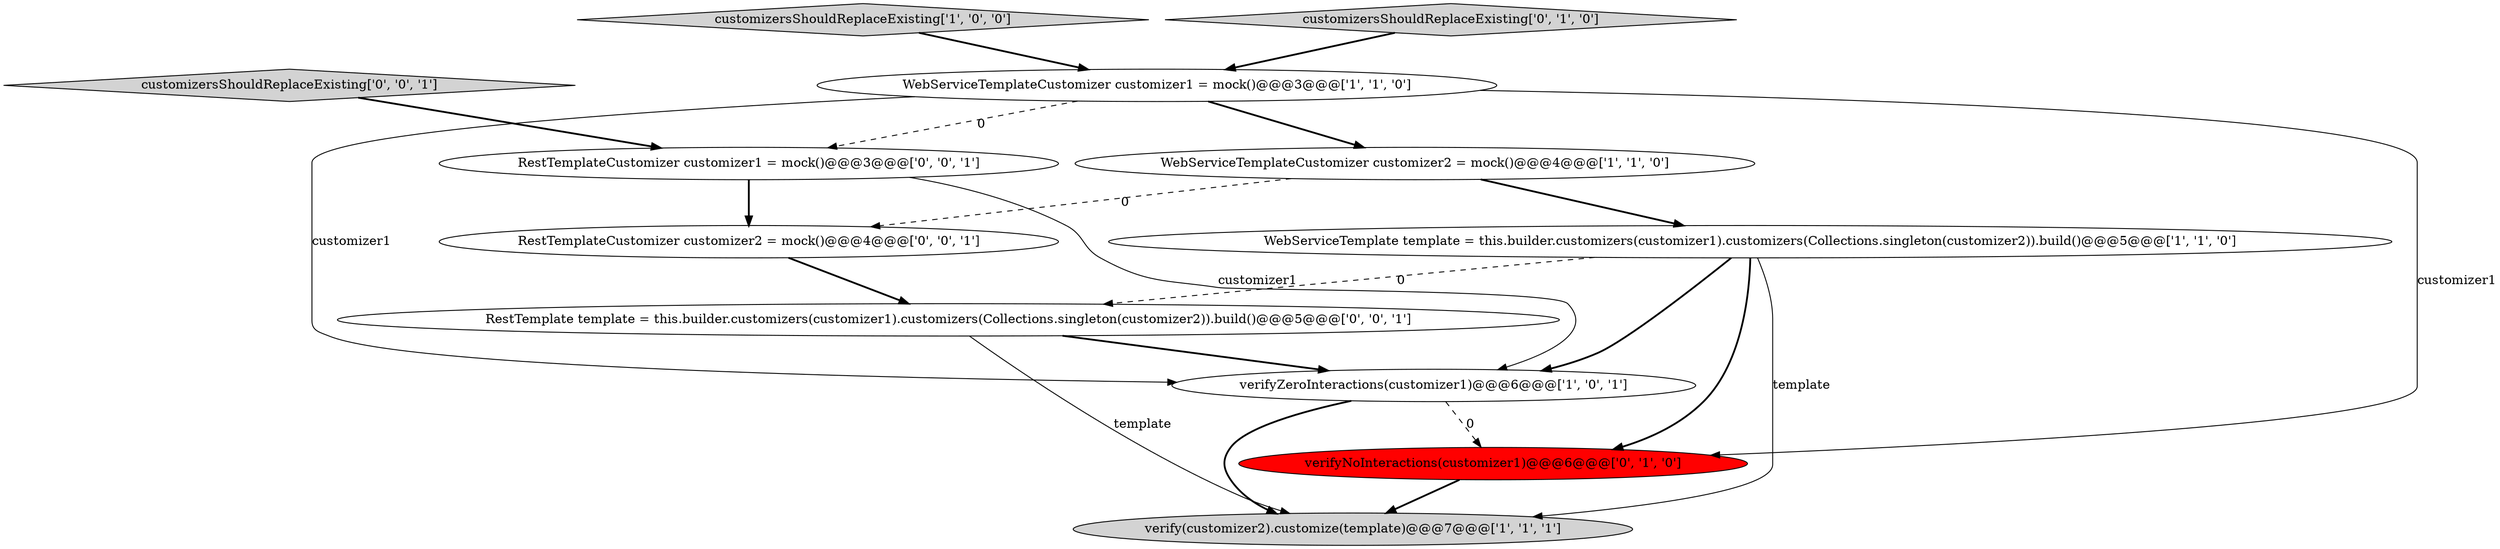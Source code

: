 digraph {
7 [style = filled, label = "verifyNoInteractions(customizer1)@@@6@@@['0', '1', '0']", fillcolor = red, shape = ellipse image = "AAA1AAABBB2BBB"];
10 [style = filled, label = "RestTemplateCustomizer customizer2 = mock()@@@4@@@['0', '0', '1']", fillcolor = white, shape = ellipse image = "AAA0AAABBB3BBB"];
4 [style = filled, label = "WebServiceTemplateCustomizer customizer2 = mock()@@@4@@@['1', '1', '0']", fillcolor = white, shape = ellipse image = "AAA0AAABBB1BBB"];
1 [style = filled, label = "verify(customizer2).customize(template)@@@7@@@['1', '1', '1']", fillcolor = lightgray, shape = ellipse image = "AAA0AAABBB1BBB"];
5 [style = filled, label = "verifyZeroInteractions(customizer1)@@@6@@@['1', '0', '1']", fillcolor = white, shape = ellipse image = "AAA0AAABBB1BBB"];
8 [style = filled, label = "RestTemplateCustomizer customizer1 = mock()@@@3@@@['0', '0', '1']", fillcolor = white, shape = ellipse image = "AAA0AAABBB3BBB"];
11 [style = filled, label = "RestTemplate template = this.builder.customizers(customizer1).customizers(Collections.singleton(customizer2)).build()@@@5@@@['0', '0', '1']", fillcolor = white, shape = ellipse image = "AAA0AAABBB3BBB"];
3 [style = filled, label = "customizersShouldReplaceExisting['1', '0', '0']", fillcolor = lightgray, shape = diamond image = "AAA0AAABBB1BBB"];
2 [style = filled, label = "WebServiceTemplate template = this.builder.customizers(customizer1).customizers(Collections.singleton(customizer2)).build()@@@5@@@['1', '1', '0']", fillcolor = white, shape = ellipse image = "AAA0AAABBB1BBB"];
0 [style = filled, label = "WebServiceTemplateCustomizer customizer1 = mock()@@@3@@@['1', '1', '0']", fillcolor = white, shape = ellipse image = "AAA0AAABBB1BBB"];
9 [style = filled, label = "customizersShouldReplaceExisting['0', '0', '1']", fillcolor = lightgray, shape = diamond image = "AAA0AAABBB3BBB"];
6 [style = filled, label = "customizersShouldReplaceExisting['0', '1', '0']", fillcolor = lightgray, shape = diamond image = "AAA0AAABBB2BBB"];
8->10 [style = bold, label=""];
7->1 [style = bold, label=""];
6->0 [style = bold, label=""];
11->1 [style = solid, label="template"];
4->2 [style = bold, label=""];
9->8 [style = bold, label=""];
3->0 [style = bold, label=""];
5->1 [style = bold, label=""];
11->5 [style = bold, label=""];
2->1 [style = solid, label="template"];
0->4 [style = bold, label=""];
0->7 [style = solid, label="customizer1"];
0->5 [style = solid, label="customizer1"];
0->8 [style = dashed, label="0"];
2->11 [style = dashed, label="0"];
8->5 [style = solid, label="customizer1"];
2->7 [style = bold, label=""];
5->7 [style = dashed, label="0"];
4->10 [style = dashed, label="0"];
2->5 [style = bold, label=""];
10->11 [style = bold, label=""];
}
